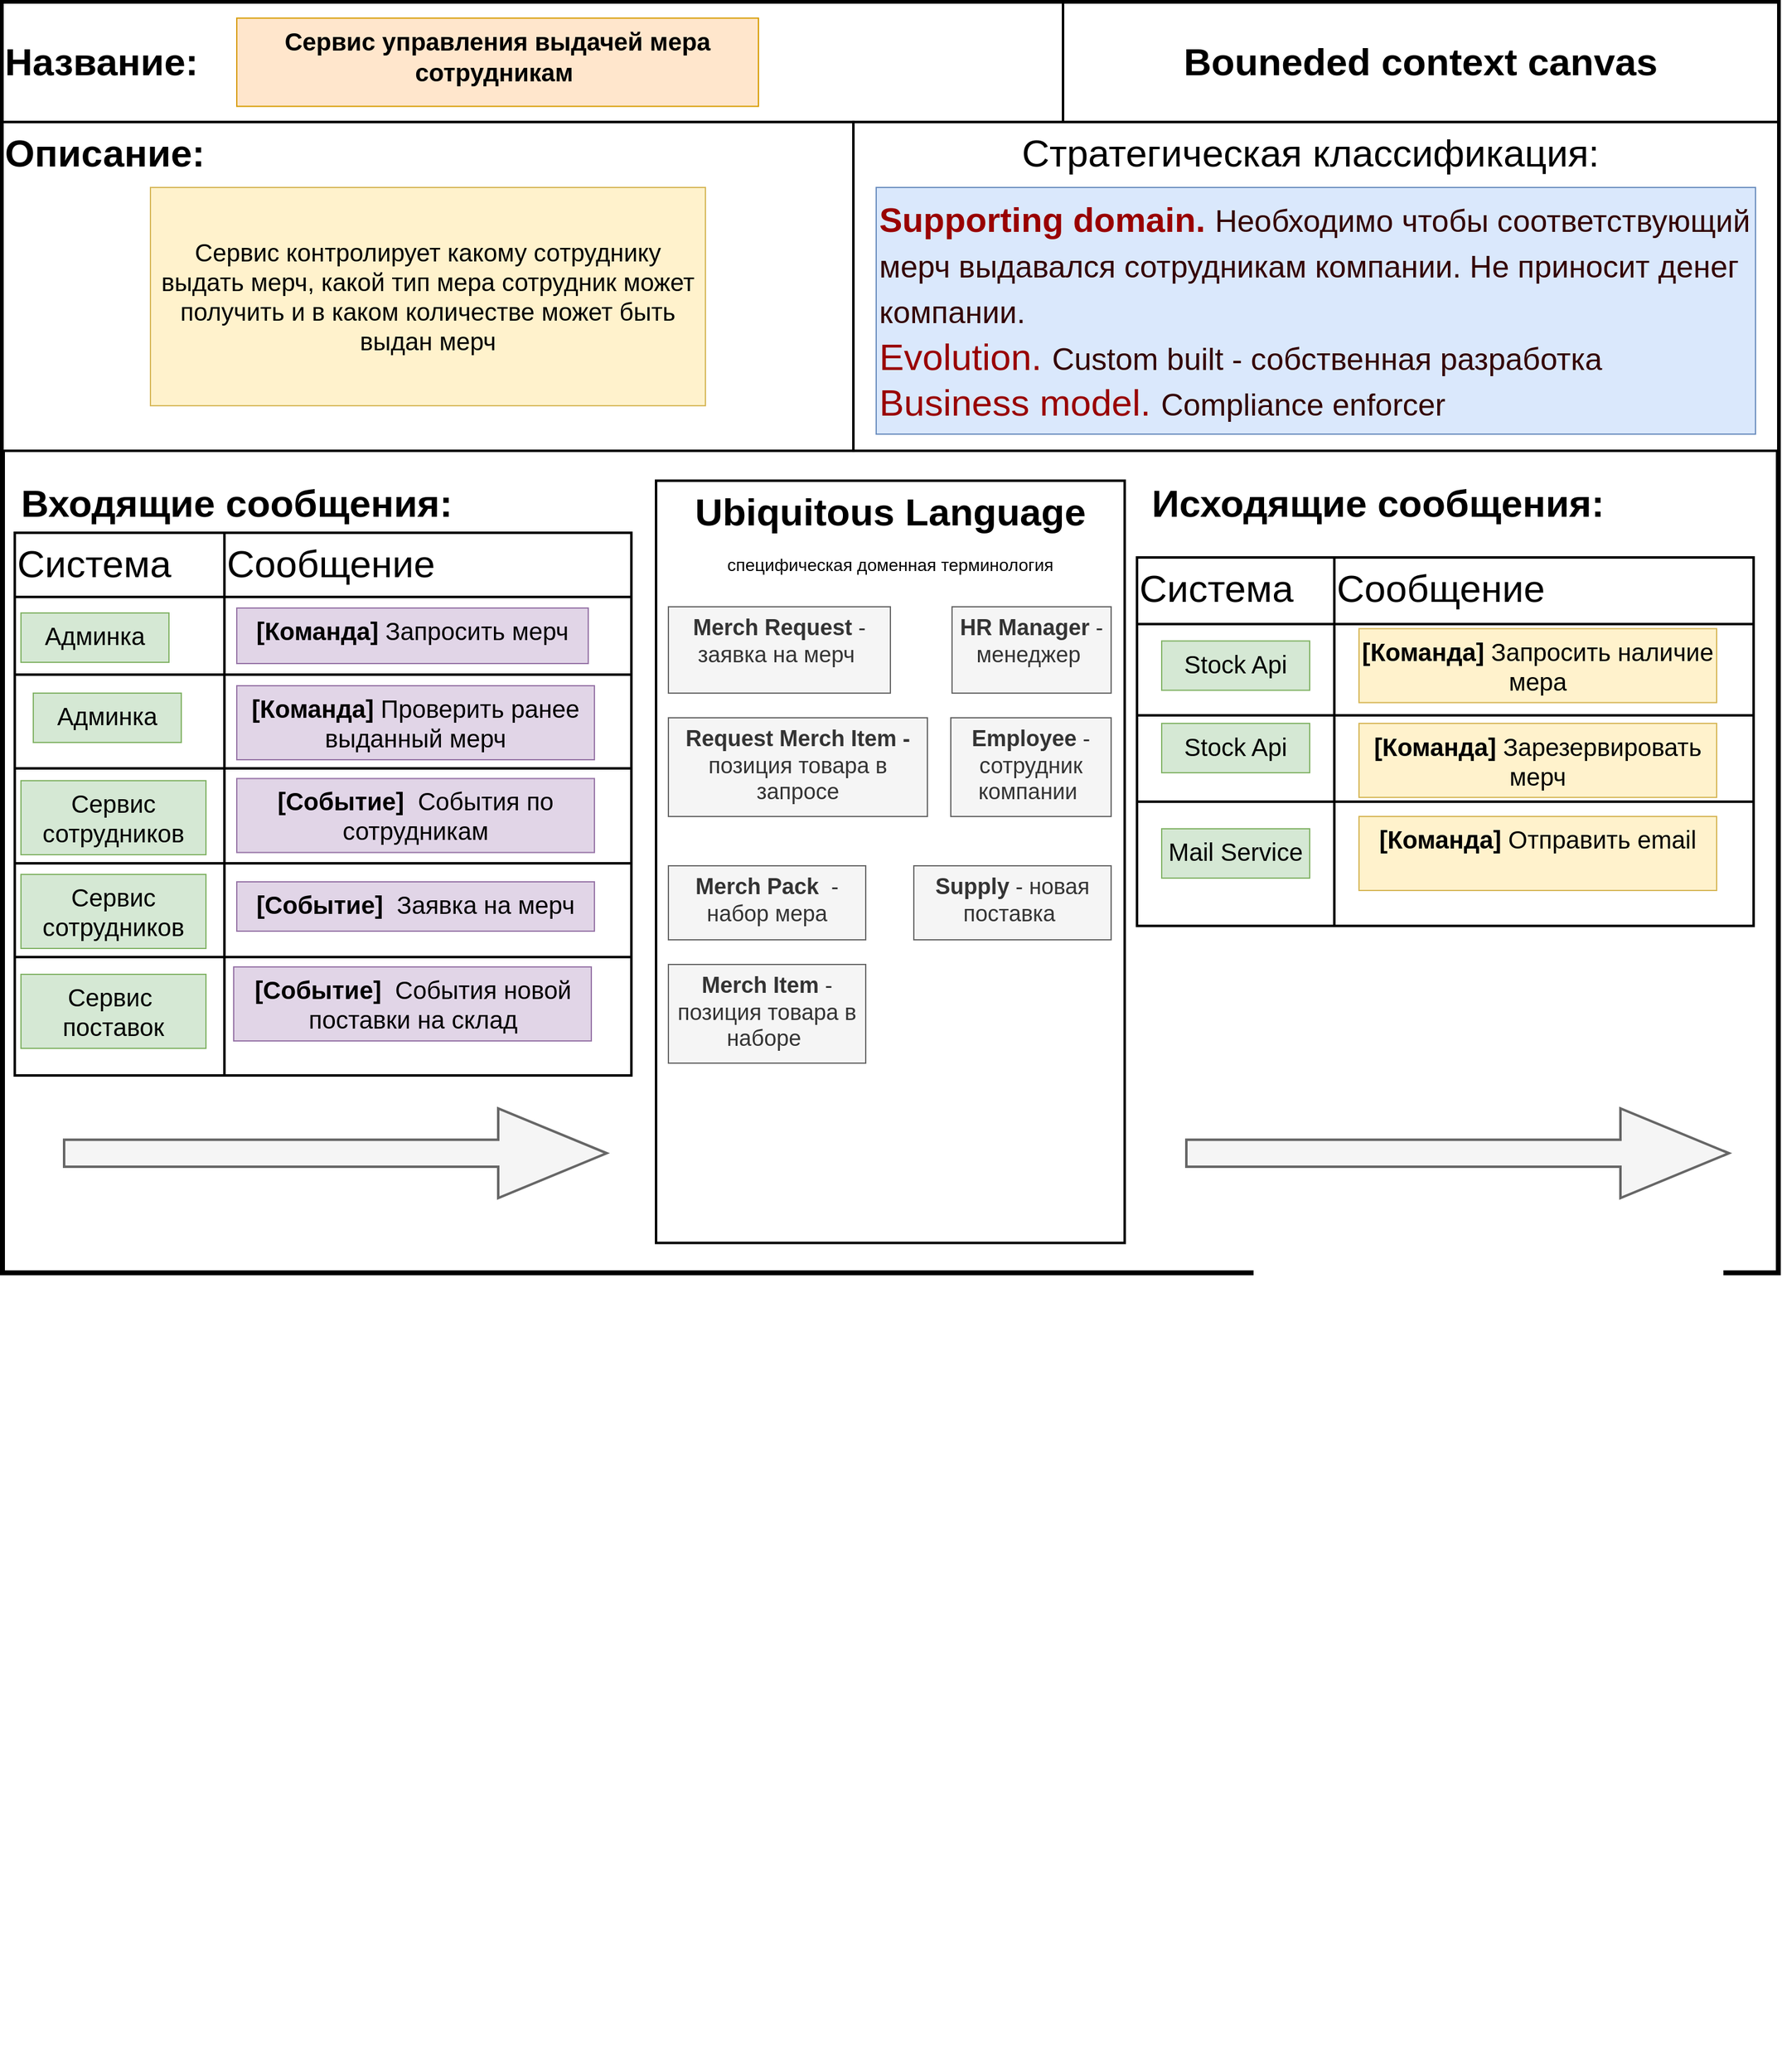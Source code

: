 <mxfile version="15.6.8" type="device"><diagram id="8OFZhzmo89h2vflNufuO" name="Page-1"><mxGraphModel dx="2037" dy="1390" grid="1" gridSize="10" guides="1" tooltips="1" connect="1" arrows="1" fold="1" page="1" pageScale="1" pageWidth="827" pageHeight="1169" math="0" shadow="0"><root><mxCell id="0"/><mxCell id="1" parent="0"/><mxCell id="C2i8B1bdvemPvVyp_Ss8-22" value="" style="group;fontSize=15;" parent="1" vertex="1" connectable="0"><mxGeometry x="120" y="50" width="1440" height="1676.84" as="geometry"/></mxCell><mxCell id="C2i8B1bdvemPvVyp_Ss8-21" value="" style="group" parent="C2i8B1bdvemPvVyp_Ss8-22" vertex="1" connectable="0"><mxGeometry width="1440" height="1676.84" as="geometry"/></mxCell><mxCell id="C2i8B1bdvemPvVyp_Ss8-2" value="" style="rounded=0;whiteSpace=wrap;html=1;strokeWidth=4;glass=0;shadow=0;sketch=0;" parent="C2i8B1bdvemPvVyp_Ss8-21" vertex="1"><mxGeometry width="1440" height="1030" as="geometry"/></mxCell><mxCell id="C2i8B1bdvemPvVyp_Ss8-10" value="" style="shape=singleArrow;whiteSpace=wrap;html=1;shadow=0;fontSize=31;strokeColor=#666666;strokeWidth=2;verticalAlign=top;fillColor=#f5f5f5;fontColor=#333333;" parent="C2i8B1bdvemPvVyp_Ss8-21" vertex="1"><mxGeometry x="50" y="896.706" width="440" height="72.706" as="geometry"/></mxCell><mxCell id="C2i8B1bdvemPvVyp_Ss8-11" value="" style="shape=singleArrow;whiteSpace=wrap;html=1;shadow=0;fontSize=31;strokeColor=#666666;strokeWidth=2;verticalAlign=top;fillColor=#f5f5f5;fontColor=#333333;" parent="C2i8B1bdvemPvVyp_Ss8-21" vertex="1"><mxGeometry x="960" y="896.706" width="440" height="72.706" as="geometry"/></mxCell><mxCell id="C2i8B1bdvemPvVyp_Ss8-14" value="&lt;b&gt;Входящие сообщения:&lt;/b&gt;" style="text;html=1;strokeColor=none;fillColor=none;align=center;verticalAlign=middle;whiteSpace=wrap;rounded=0;shadow=0;glass=0;sketch=0;fontSize=31;" parent="C2i8B1bdvemPvVyp_Ss8-21" vertex="1"><mxGeometry x="10" y="387.76" width="360" height="36.35" as="geometry"/></mxCell><mxCell id="C2i8B1bdvemPvVyp_Ss8-15" value="&lt;b&gt;Исходящие сообщения:&lt;/b&gt;" style="text;html=1;strokeColor=none;fillColor=none;align=left;verticalAlign=middle;whiteSpace=wrap;rounded=0;shadow=0;glass=0;sketch=0;fontSize=31;" parent="C2i8B1bdvemPvVyp_Ss8-21" vertex="1"><mxGeometry x="930" y="387.76" width="500" height="36.35" as="geometry"/></mxCell><mxCell id="C2i8B1bdvemPvVyp_Ss8-23" value="" style="shape=table;html=1;whiteSpace=wrap;startSize=0;container=1;collapsible=0;childLayout=tableLayout;rounded=0;shadow=0;glass=0;sketch=0;fontSize=31;strokeColor=default;strokeWidth=2;align=left;verticalAlign=top;" parent="C2i8B1bdvemPvVyp_Ss8-21" vertex="1"><mxGeometry x="10" y="430" width="500" height="440" as="geometry"/></mxCell><mxCell id="C2i8B1bdvemPvVyp_Ss8-24" value="" style="shape=partialRectangle;html=1;whiteSpace=wrap;collapsible=0;dropTarget=0;pointerEvents=0;fillColor=none;top=0;left=0;bottom=0;right=0;points=[[0,0.5],[1,0.5]];portConstraint=eastwest;rounded=0;shadow=0;glass=0;sketch=0;fontSize=31;strokeColor=default;strokeWidth=2;align=left;verticalAlign=top;" parent="C2i8B1bdvemPvVyp_Ss8-23" vertex="1"><mxGeometry width="500" height="52" as="geometry"/></mxCell><mxCell id="C2i8B1bdvemPvVyp_Ss8-25" value="Система" style="shape=partialRectangle;html=1;whiteSpace=wrap;connectable=0;fillColor=none;top=0;left=0;bottom=0;right=0;overflow=hidden;pointerEvents=1;rounded=0;shadow=0;glass=0;sketch=0;fontSize=31;strokeColor=default;strokeWidth=2;align=left;verticalAlign=top;" parent="C2i8B1bdvemPvVyp_Ss8-24" vertex="1"><mxGeometry width="170" height="52" as="geometry"><mxRectangle width="170" height="52" as="alternateBounds"/></mxGeometry></mxCell><mxCell id="C2i8B1bdvemPvVyp_Ss8-26" value="Сообщение" style="shape=partialRectangle;html=1;whiteSpace=wrap;connectable=0;fillColor=none;top=0;left=0;bottom=0;right=0;overflow=hidden;pointerEvents=1;rounded=0;shadow=0;glass=0;sketch=0;fontSize=31;strokeColor=default;strokeWidth=2;align=left;verticalAlign=top;" parent="C2i8B1bdvemPvVyp_Ss8-24" vertex="1"><mxGeometry x="170" width="330" height="52" as="geometry"><mxRectangle width="330" height="52" as="alternateBounds"/></mxGeometry></mxCell><mxCell id="C2i8B1bdvemPvVyp_Ss8-28" value="" style="shape=partialRectangle;html=1;whiteSpace=wrap;collapsible=0;dropTarget=0;pointerEvents=0;fillColor=none;top=0;left=0;bottom=0;right=0;points=[[0,0.5],[1,0.5]];portConstraint=eastwest;rounded=0;shadow=0;glass=0;sketch=0;fontSize=31;strokeColor=default;strokeWidth=2;align=left;verticalAlign=top;" parent="C2i8B1bdvemPvVyp_Ss8-23" vertex="1"><mxGeometry y="52" width="500" height="63" as="geometry"/></mxCell><mxCell id="C2i8B1bdvemPvVyp_Ss8-29" value="" style="shape=partialRectangle;html=1;whiteSpace=wrap;connectable=0;fillColor=none;top=0;left=0;bottom=0;right=0;overflow=hidden;pointerEvents=1;rounded=0;shadow=0;glass=0;sketch=0;fontSize=31;strokeColor=default;strokeWidth=2;align=left;verticalAlign=top;" parent="C2i8B1bdvemPvVyp_Ss8-28" vertex="1"><mxGeometry width="170" height="63" as="geometry"><mxRectangle width="170" height="63" as="alternateBounds"/></mxGeometry></mxCell><mxCell id="C2i8B1bdvemPvVyp_Ss8-30" value="" style="shape=partialRectangle;html=1;whiteSpace=wrap;connectable=0;fillColor=none;top=0;left=0;bottom=0;right=0;overflow=hidden;pointerEvents=1;rounded=0;shadow=0;glass=0;sketch=0;fontSize=31;strokeColor=default;strokeWidth=2;align=left;verticalAlign=top;" parent="C2i8B1bdvemPvVyp_Ss8-28" vertex="1"><mxGeometry x="170" width="330" height="63" as="geometry"><mxRectangle width="330" height="63" as="alternateBounds"/></mxGeometry></mxCell><mxCell id="C2i8B1bdvemPvVyp_Ss8-32" value="" style="shape=partialRectangle;html=1;whiteSpace=wrap;collapsible=0;dropTarget=0;pointerEvents=0;fillColor=none;top=0;left=0;bottom=0;right=0;points=[[0,0.5],[1,0.5]];portConstraint=eastwest;rounded=0;shadow=0;glass=0;sketch=0;fontSize=31;strokeColor=default;strokeWidth=2;align=left;verticalAlign=top;" parent="C2i8B1bdvemPvVyp_Ss8-23" vertex="1"><mxGeometry y="115" width="500" height="76" as="geometry"/></mxCell><mxCell id="C2i8B1bdvemPvVyp_Ss8-33" value="" style="shape=partialRectangle;html=1;whiteSpace=wrap;connectable=0;fillColor=none;top=0;left=0;bottom=0;right=0;overflow=hidden;pointerEvents=1;rounded=0;shadow=0;glass=0;sketch=0;fontSize=31;strokeColor=default;strokeWidth=2;align=left;verticalAlign=top;" parent="C2i8B1bdvemPvVyp_Ss8-32" vertex="1"><mxGeometry width="170" height="76" as="geometry"><mxRectangle width="170" height="76" as="alternateBounds"/></mxGeometry></mxCell><mxCell id="C2i8B1bdvemPvVyp_Ss8-34" value="" style="shape=partialRectangle;html=1;whiteSpace=wrap;connectable=0;fillColor=none;top=0;left=0;bottom=0;right=0;overflow=hidden;pointerEvents=1;rounded=0;shadow=0;glass=0;sketch=0;fontSize=31;strokeColor=default;strokeWidth=2;align=left;verticalAlign=top;" parent="C2i8B1bdvemPvVyp_Ss8-32" vertex="1"><mxGeometry x="170" width="330" height="76" as="geometry"><mxRectangle width="330" height="76" as="alternateBounds"/></mxGeometry></mxCell><mxCell id="o06JU5PHM2RNBA2Ku7VW-27" style="shape=partialRectangle;html=1;whiteSpace=wrap;collapsible=0;dropTarget=0;pointerEvents=0;fillColor=none;top=0;left=0;bottom=0;right=0;points=[[0,0.5],[1,0.5]];portConstraint=eastwest;rounded=0;shadow=0;glass=0;sketch=0;fontSize=31;strokeColor=default;strokeWidth=2;align=left;verticalAlign=top;" vertex="1" parent="C2i8B1bdvemPvVyp_Ss8-23"><mxGeometry y="191" width="500" height="77" as="geometry"/></mxCell><mxCell id="o06JU5PHM2RNBA2Ku7VW-28" style="shape=partialRectangle;html=1;whiteSpace=wrap;connectable=0;fillColor=none;top=0;left=0;bottom=0;right=0;overflow=hidden;pointerEvents=1;rounded=0;shadow=0;glass=0;sketch=0;fontSize=31;strokeColor=default;strokeWidth=2;align=left;verticalAlign=top;" vertex="1" parent="o06JU5PHM2RNBA2Ku7VW-27"><mxGeometry width="170" height="77" as="geometry"><mxRectangle width="170" height="77" as="alternateBounds"/></mxGeometry></mxCell><mxCell id="o06JU5PHM2RNBA2Ku7VW-29" style="shape=partialRectangle;html=1;whiteSpace=wrap;connectable=0;fillColor=none;top=0;left=0;bottom=0;right=0;overflow=hidden;pointerEvents=1;rounded=0;shadow=0;glass=0;sketch=0;fontSize=31;strokeColor=default;strokeWidth=2;align=left;verticalAlign=top;" vertex="1" parent="o06JU5PHM2RNBA2Ku7VW-27"><mxGeometry x="170" width="330" height="77" as="geometry"><mxRectangle width="330" height="77" as="alternateBounds"/></mxGeometry></mxCell><mxCell id="o06JU5PHM2RNBA2Ku7VW-33" style="shape=partialRectangle;html=1;whiteSpace=wrap;collapsible=0;dropTarget=0;pointerEvents=0;fillColor=none;top=0;left=0;bottom=0;right=0;points=[[0,0.5],[1,0.5]];portConstraint=eastwest;rounded=0;shadow=0;glass=0;sketch=0;fontSize=31;strokeColor=default;strokeWidth=2;align=left;verticalAlign=top;" vertex="1" parent="C2i8B1bdvemPvVyp_Ss8-23"><mxGeometry y="268" width="500" height="76" as="geometry"/></mxCell><mxCell id="o06JU5PHM2RNBA2Ku7VW-34" style="shape=partialRectangle;html=1;whiteSpace=wrap;connectable=0;fillColor=none;top=0;left=0;bottom=0;right=0;overflow=hidden;pointerEvents=1;rounded=0;shadow=0;glass=0;sketch=0;fontSize=31;strokeColor=default;strokeWidth=2;align=left;verticalAlign=top;" vertex="1" parent="o06JU5PHM2RNBA2Ku7VW-33"><mxGeometry width="170" height="76" as="geometry"><mxRectangle width="170" height="76" as="alternateBounds"/></mxGeometry></mxCell><mxCell id="o06JU5PHM2RNBA2Ku7VW-35" style="shape=partialRectangle;html=1;whiteSpace=wrap;connectable=0;fillColor=none;top=0;left=0;bottom=0;right=0;overflow=hidden;pointerEvents=1;rounded=0;shadow=0;glass=0;sketch=0;fontSize=31;strokeColor=default;strokeWidth=2;align=left;verticalAlign=top;" vertex="1" parent="o06JU5PHM2RNBA2Ku7VW-33"><mxGeometry x="170" width="330" height="76" as="geometry"><mxRectangle width="330" height="76" as="alternateBounds"/></mxGeometry></mxCell><mxCell id="o06JU5PHM2RNBA2Ku7VW-37" style="shape=partialRectangle;html=1;whiteSpace=wrap;collapsible=0;dropTarget=0;pointerEvents=0;fillColor=none;top=0;left=0;bottom=0;right=0;points=[[0,0.5],[1,0.5]];portConstraint=eastwest;rounded=0;shadow=0;glass=0;sketch=0;fontSize=31;strokeColor=default;strokeWidth=2;align=left;verticalAlign=top;" vertex="1" parent="C2i8B1bdvemPvVyp_Ss8-23"><mxGeometry y="344" width="500" height="96" as="geometry"/></mxCell><mxCell id="o06JU5PHM2RNBA2Ku7VW-38" style="shape=partialRectangle;html=1;whiteSpace=wrap;connectable=0;fillColor=none;top=0;left=0;bottom=0;right=0;overflow=hidden;pointerEvents=1;rounded=0;shadow=0;glass=0;sketch=0;fontSize=31;strokeColor=default;strokeWidth=2;align=left;verticalAlign=top;" vertex="1" parent="o06JU5PHM2RNBA2Ku7VW-37"><mxGeometry width="170" height="96" as="geometry"><mxRectangle width="170" height="96" as="alternateBounds"/></mxGeometry></mxCell><mxCell id="o06JU5PHM2RNBA2Ku7VW-39" style="shape=partialRectangle;html=1;whiteSpace=wrap;connectable=0;fillColor=none;top=0;left=0;bottom=0;right=0;overflow=hidden;pointerEvents=1;rounded=0;shadow=0;glass=0;sketch=0;fontSize=31;strokeColor=default;strokeWidth=2;align=left;verticalAlign=top;" vertex="1" parent="o06JU5PHM2RNBA2Ku7VW-37"><mxGeometry x="170" width="330" height="96" as="geometry"><mxRectangle width="330" height="96" as="alternateBounds"/></mxGeometry></mxCell><mxCell id="o06JU5PHM2RNBA2Ku7VW-9" value="Админка" style="rounded=0;whiteSpace=wrap;html=1;fontSize=20;align=center;verticalAlign=top;fillColor=#d5e8d4;strokeColor=#82b366;" vertex="1" parent="C2i8B1bdvemPvVyp_Ss8-21"><mxGeometry x="15" y="495" width="120" height="40" as="geometry"/></mxCell><mxCell id="o06JU5PHM2RNBA2Ku7VW-11" value="Сервис сотрудников" style="rounded=0;whiteSpace=wrap;html=1;fontSize=20;align=center;verticalAlign=top;fillColor=#d5e8d4;strokeColor=#82b366;" vertex="1" parent="C2i8B1bdvemPvVyp_Ss8-21"><mxGeometry x="15" y="631" width="150" height="60" as="geometry"/></mxCell><mxCell id="o06JU5PHM2RNBA2Ku7VW-32" value="Сервис&amp;nbsp;&lt;br&gt;поставок" style="rounded=0;whiteSpace=wrap;html=1;fontSize=20;align=center;verticalAlign=top;fillColor=#d5e8d4;strokeColor=#82b366;" vertex="1" parent="C2i8B1bdvemPvVyp_Ss8-21"><mxGeometry x="15" y="788" width="150" height="60" as="geometry"/></mxCell><mxCell id="o06JU5PHM2RNBA2Ku7VW-36" value="Админка" style="rounded=0;whiteSpace=wrap;html=1;fontSize=20;align=center;verticalAlign=top;fillColor=#d5e8d4;strokeColor=#82b366;" vertex="1" parent="C2i8B1bdvemPvVyp_Ss8-21"><mxGeometry x="25" y="560" width="120" height="40" as="geometry"/></mxCell><mxCell id="o06JU5PHM2RNBA2Ku7VW-40" value="Сервис сотрудников" style="rounded=0;whiteSpace=wrap;html=1;fontSize=20;align=center;verticalAlign=top;fillColor=#d5e8d4;strokeColor=#82b366;" vertex="1" parent="C2i8B1bdvemPvVyp_Ss8-21"><mxGeometry x="15" y="707" width="150" height="60" as="geometry"/></mxCell><mxCell id="o06JU5PHM2RNBA2Ku7VW-41" value="&lt;b&gt;[Команда]&lt;/b&gt; Запросить мерч" style="rounded=0;whiteSpace=wrap;html=1;fontSize=20;align=center;verticalAlign=top;fillColor=#e1d5e7;strokeColor=#9673a6;" vertex="1" parent="C2i8B1bdvemPvVyp_Ss8-21"><mxGeometry x="190" y="491" width="285" height="45" as="geometry"/></mxCell><mxCell id="o06JU5PHM2RNBA2Ku7VW-42" value="&lt;b&gt;[Команда]&lt;/b&gt; Проверить ранее выданный мерч" style="rounded=0;whiteSpace=wrap;html=1;fontSize=20;align=center;verticalAlign=top;fillColor=#e1d5e7;strokeColor=#9673a6;" vertex="1" parent="C2i8B1bdvemPvVyp_Ss8-21"><mxGeometry x="190" y="554" width="290" height="60" as="geometry"/></mxCell><mxCell id="o06JU5PHM2RNBA2Ku7VW-31" value="&lt;b&gt;[Событие]&lt;/b&gt;&amp;nbsp; События по сотрудникам" style="rounded=0;whiteSpace=wrap;html=1;fontSize=20;align=center;verticalAlign=top;fillColor=#e1d5e7;strokeColor=#9673a6;" vertex="1" parent="C2i8B1bdvemPvVyp_Ss8-21"><mxGeometry x="190" y="629.24" width="290" height="60" as="geometry"/></mxCell><mxCell id="o06JU5PHM2RNBA2Ku7VW-43" value="&lt;b&gt;[Событие]&lt;/b&gt;&amp;nbsp; События новой поставки на склад" style="rounded=0;whiteSpace=wrap;html=1;fontSize=20;align=center;verticalAlign=top;fillColor=#e1d5e7;strokeColor=#9673a6;" vertex="1" parent="C2i8B1bdvemPvVyp_Ss8-21"><mxGeometry x="187.5" y="782" width="290" height="60" as="geometry"/></mxCell><mxCell id="o06JU5PHM2RNBA2Ku7VW-44" value="&lt;b&gt;[Событие]&lt;/b&gt;&amp;nbsp; Заявка на мерч" style="rounded=0;whiteSpace=wrap;html=1;fontSize=20;align=center;verticalAlign=top;fillColor=#e1d5e7;strokeColor=#9673a6;" vertex="1" parent="C2i8B1bdvemPvVyp_Ss8-21"><mxGeometry x="190" y="713" width="290" height="40" as="geometry"/></mxCell><mxCell id="C2i8B1bdvemPvVyp_Ss8-36" value="" style="shape=table;html=1;whiteSpace=wrap;startSize=0;container=1;collapsible=0;childLayout=tableLayout;rounded=0;shadow=0;glass=0;sketch=0;fontSize=31;strokeColor=default;strokeWidth=2;align=left;verticalAlign=top;" parent="C2i8B1bdvemPvVyp_Ss8-21" vertex="1"><mxGeometry x="920" y="450.004" width="500" height="298.8" as="geometry"/></mxCell><mxCell id="C2i8B1bdvemPvVyp_Ss8-37" value="" style="shape=partialRectangle;html=1;whiteSpace=wrap;collapsible=0;dropTarget=0;pointerEvents=0;fillColor=none;top=0;left=0;bottom=0;right=0;points=[[0,0.5],[1,0.5]];portConstraint=eastwest;rounded=0;shadow=0;glass=0;sketch=0;fontSize=31;strokeColor=default;strokeWidth=2;align=left;verticalAlign=top;" parent="C2i8B1bdvemPvVyp_Ss8-36" vertex="1"><mxGeometry width="500" height="54" as="geometry"/></mxCell><mxCell id="C2i8B1bdvemPvVyp_Ss8-38" value="Система" style="shape=partialRectangle;html=1;whiteSpace=wrap;connectable=0;fillColor=none;top=0;left=0;bottom=0;right=0;overflow=hidden;pointerEvents=1;rounded=0;shadow=0;glass=0;sketch=0;fontSize=31;strokeColor=default;strokeWidth=2;align=left;verticalAlign=top;" parent="C2i8B1bdvemPvVyp_Ss8-37" vertex="1"><mxGeometry width="160" height="54" as="geometry"><mxRectangle width="160" height="54" as="alternateBounds"/></mxGeometry></mxCell><mxCell id="C2i8B1bdvemPvVyp_Ss8-39" value="Сообщение" style="shape=partialRectangle;html=1;whiteSpace=wrap;connectable=0;fillColor=none;top=0;left=0;bottom=0;right=0;overflow=hidden;pointerEvents=1;rounded=0;shadow=0;glass=0;sketch=0;fontSize=31;strokeColor=default;strokeWidth=2;align=left;verticalAlign=top;" parent="C2i8B1bdvemPvVyp_Ss8-37" vertex="1"><mxGeometry x="160" width="340" height="54" as="geometry"><mxRectangle width="340" height="54" as="alternateBounds"/></mxGeometry></mxCell><mxCell id="C2i8B1bdvemPvVyp_Ss8-40" value="" style="shape=partialRectangle;html=1;whiteSpace=wrap;collapsible=0;dropTarget=0;pointerEvents=0;fillColor=none;top=0;left=0;bottom=0;right=0;points=[[0,0.5],[1,0.5]];portConstraint=eastwest;rounded=0;shadow=0;glass=0;sketch=0;fontSize=31;strokeColor=default;strokeWidth=2;align=left;verticalAlign=top;" parent="C2i8B1bdvemPvVyp_Ss8-36" vertex="1"><mxGeometry y="54" width="500" height="74" as="geometry"/></mxCell><mxCell id="C2i8B1bdvemPvVyp_Ss8-41" value="" style="shape=partialRectangle;html=1;whiteSpace=wrap;connectable=0;fillColor=none;top=0;left=0;bottom=0;right=0;overflow=hidden;pointerEvents=1;rounded=0;shadow=0;glass=0;sketch=0;fontSize=31;strokeColor=default;strokeWidth=2;align=left;verticalAlign=top;" parent="C2i8B1bdvemPvVyp_Ss8-40" vertex="1"><mxGeometry width="160" height="74" as="geometry"><mxRectangle width="160" height="74" as="alternateBounds"/></mxGeometry></mxCell><mxCell id="C2i8B1bdvemPvVyp_Ss8-42" value="" style="shape=partialRectangle;html=1;whiteSpace=wrap;connectable=0;fillColor=none;top=0;left=0;bottom=0;right=0;overflow=hidden;pointerEvents=1;rounded=0;shadow=0;glass=0;sketch=0;fontSize=31;strokeColor=default;strokeWidth=2;align=left;verticalAlign=top;" parent="C2i8B1bdvemPvVyp_Ss8-40" vertex="1"><mxGeometry x="160" width="340" height="74" as="geometry"><mxRectangle width="340" height="74" as="alternateBounds"/></mxGeometry></mxCell><mxCell id="C2i8B1bdvemPvVyp_Ss8-43" value="" style="shape=partialRectangle;html=1;whiteSpace=wrap;collapsible=0;dropTarget=0;pointerEvents=0;fillColor=none;top=0;left=0;bottom=0;right=0;points=[[0,0.5],[1,0.5]];portConstraint=eastwest;rounded=0;shadow=0;glass=0;sketch=0;fontSize=31;strokeColor=default;strokeWidth=2;align=left;verticalAlign=top;" parent="C2i8B1bdvemPvVyp_Ss8-36" vertex="1"><mxGeometry y="128" width="500" height="70" as="geometry"/></mxCell><mxCell id="C2i8B1bdvemPvVyp_Ss8-44" value="" style="shape=partialRectangle;html=1;whiteSpace=wrap;connectable=0;fillColor=none;top=0;left=0;bottom=0;right=0;overflow=hidden;pointerEvents=1;rounded=0;shadow=0;glass=0;sketch=0;fontSize=31;strokeColor=default;strokeWidth=2;align=left;verticalAlign=top;" parent="C2i8B1bdvemPvVyp_Ss8-43" vertex="1"><mxGeometry width="160" height="70" as="geometry"><mxRectangle width="160" height="70" as="alternateBounds"/></mxGeometry></mxCell><mxCell id="C2i8B1bdvemPvVyp_Ss8-45" value="" style="shape=partialRectangle;html=1;whiteSpace=wrap;connectable=0;fillColor=none;top=0;left=0;bottom=0;right=0;overflow=hidden;pointerEvents=1;rounded=0;shadow=0;glass=0;sketch=0;fontSize=31;strokeColor=default;strokeWidth=2;align=left;verticalAlign=top;" parent="C2i8B1bdvemPvVyp_Ss8-43" vertex="1"><mxGeometry x="160" width="340" height="70" as="geometry"><mxRectangle width="340" height="70" as="alternateBounds"/></mxGeometry></mxCell><mxCell id="o06JU5PHM2RNBA2Ku7VW-48" style="shape=partialRectangle;html=1;whiteSpace=wrap;collapsible=0;dropTarget=0;pointerEvents=0;fillColor=none;top=0;left=0;bottom=0;right=0;points=[[0,0.5],[1,0.5]];portConstraint=eastwest;rounded=0;shadow=0;glass=0;sketch=0;fontSize=31;strokeColor=default;strokeWidth=2;align=left;verticalAlign=top;" vertex="1" parent="C2i8B1bdvemPvVyp_Ss8-36"><mxGeometry y="198" width="500" height="101" as="geometry"/></mxCell><mxCell id="o06JU5PHM2RNBA2Ku7VW-49" style="shape=partialRectangle;html=1;whiteSpace=wrap;connectable=0;fillColor=none;top=0;left=0;bottom=0;right=0;overflow=hidden;pointerEvents=1;rounded=0;shadow=0;glass=0;sketch=0;fontSize=31;strokeColor=default;strokeWidth=2;align=left;verticalAlign=top;" vertex="1" parent="o06JU5PHM2RNBA2Ku7VW-48"><mxGeometry width="160" height="101" as="geometry"><mxRectangle width="160" height="101" as="alternateBounds"/></mxGeometry></mxCell><mxCell id="o06JU5PHM2RNBA2Ku7VW-50" style="shape=partialRectangle;html=1;whiteSpace=wrap;connectable=0;fillColor=none;top=0;left=0;bottom=0;right=0;overflow=hidden;pointerEvents=1;rounded=0;shadow=0;glass=0;sketch=0;fontSize=31;strokeColor=default;strokeWidth=2;align=left;verticalAlign=top;" vertex="1" parent="o06JU5PHM2RNBA2Ku7VW-48"><mxGeometry x="160" width="340" height="101" as="geometry"><mxRectangle width="340" height="101" as="alternateBounds"/></mxGeometry></mxCell><mxCell id="o06JU5PHM2RNBA2Ku7VW-45" value="Stock Api" style="rounded=0;whiteSpace=wrap;html=1;fontSize=20;align=center;verticalAlign=top;fillColor=#d5e8d4;strokeColor=#82b366;" vertex="1" parent="C2i8B1bdvemPvVyp_Ss8-21"><mxGeometry x="940" y="517.71" width="120" height="40" as="geometry"/></mxCell><mxCell id="o06JU5PHM2RNBA2Ku7VW-47" value="Stock Api" style="rounded=0;whiteSpace=wrap;html=1;fontSize=20;align=center;verticalAlign=top;fillColor=#d5e8d4;strokeColor=#82b366;" vertex="1" parent="C2i8B1bdvemPvVyp_Ss8-21"><mxGeometry x="940" y="584.55" width="120" height="40" as="geometry"/></mxCell><mxCell id="o06JU5PHM2RNBA2Ku7VW-46" value="&lt;b&gt;[Команда]&lt;/b&gt;&amp;nbsp;Запросить наличие мера" style="rounded=0;whiteSpace=wrap;html=1;fontSize=20;align=center;verticalAlign=top;fillColor=#fff2cc;strokeColor=#d6b656;" vertex="1" parent="C2i8B1bdvemPvVyp_Ss8-21"><mxGeometry x="1100" y="507.71" width="290" height="60" as="geometry"/></mxCell><mxCell id="o06JU5PHM2RNBA2Ku7VW-51" value="Mail Service" style="rounded=0;whiteSpace=wrap;html=1;fontSize=20;align=center;verticalAlign=top;fillColor=#d5e8d4;strokeColor=#82b366;" vertex="1" parent="C2i8B1bdvemPvVyp_Ss8-21"><mxGeometry x="940" y="670" width="120" height="40" as="geometry"/></mxCell><mxCell id="o06JU5PHM2RNBA2Ku7VW-52" value="&lt;b&gt;[Команда]&lt;/b&gt;&amp;nbsp;Зарезервировать мерч" style="rounded=0;whiteSpace=wrap;html=1;fontSize=20;align=center;verticalAlign=top;fillColor=#fff2cc;strokeColor=#d6b656;" vertex="1" parent="C2i8B1bdvemPvVyp_Ss8-21"><mxGeometry x="1100" y="584.55" width="290" height="60" as="geometry"/></mxCell><mxCell id="o06JU5PHM2RNBA2Ku7VW-53" value="&lt;b&gt;[Команда]&lt;/b&gt;&amp;nbsp;Отправить email" style="rounded=0;whiteSpace=wrap;html=1;fontSize=20;align=center;verticalAlign=top;fillColor=#fff2cc;strokeColor=#d6b656;" vertex="1" parent="C2i8B1bdvemPvVyp_Ss8-21"><mxGeometry x="1100" y="660" width="290" height="60" as="geometry"/></mxCell><mxCell id="C2i8B1bdvemPvVyp_Ss8-9" value="&lt;b&gt;Ubiquitous Language&lt;/b&gt;&lt;br&gt;&lt;font style=&quot;font-size: 14px&quot;&gt;специфическая доменная терминология&lt;/font&gt;" style="rounded=0;whiteSpace=wrap;html=1;shadow=0;strokeColor=default;strokeWidth=2;verticalAlign=top;fontSize=31;fontStyle=0" parent="C2i8B1bdvemPvVyp_Ss8-22" vertex="1"><mxGeometry x="530" y="387.765" width="380" height="618" as="geometry"/></mxCell><mxCell id="C2i8B1bdvemPvVyp_Ss8-19" value="" style="group" parent="C2i8B1bdvemPvVyp_Ss8-22" vertex="1" connectable="0"><mxGeometry width="1440" height="363.529" as="geometry"/></mxCell><mxCell id="C2i8B1bdvemPvVyp_Ss8-5" value="" style="group;strokeColor=none;shadow=0;align=left;" parent="C2i8B1bdvemPvVyp_Ss8-19" vertex="1" connectable="0"><mxGeometry width="1440" height="96.941" as="geometry"/></mxCell><mxCell id="C2i8B1bdvemPvVyp_Ss8-17" value="" style="group" parent="C2i8B1bdvemPvVyp_Ss8-5" vertex="1" connectable="0"><mxGeometry width="1440" height="96.941" as="geometry"/></mxCell><mxCell id="C2i8B1bdvemPvVyp_Ss8-4" value="&lt;font style=&quot;font-size: 31px&quot;&gt;&lt;b&gt;Bouneded context canvas&lt;/b&gt;&lt;/font&gt;" style="rounded=0;whiteSpace=wrap;html=1;strokeWidth=2;strokeColor=default;" parent="C2i8B1bdvemPvVyp_Ss8-17" vertex="1"><mxGeometry x="860" width="580" height="96.941" as="geometry"/></mxCell><mxCell id="C2i8B1bdvemPvVyp_Ss8-16" value="" style="group" parent="C2i8B1bdvemPvVyp_Ss8-17" vertex="1" connectable="0"><mxGeometry width="860.0" height="96.941" as="geometry"/></mxCell><mxCell id="C2i8B1bdvemPvVyp_Ss8-3" value="&lt;b&gt;&lt;font style=&quot;font-size: 31px&quot;&gt;Название:&amp;nbsp;&lt;/font&gt;&lt;/b&gt;" style="rounded=0;whiteSpace=wrap;html=1;strokeWidth=2;align=left;" parent="C2i8B1bdvemPvVyp_Ss8-16" vertex="1"><mxGeometry width="860.0" height="96.941" as="geometry"/></mxCell><mxCell id="o06JU5PHM2RNBA2Ku7VW-8" value="&lt;div&gt;&lt;b&gt;&lt;font style=&quot;font-size: 20px&quot;&gt;Сервис управления выдачей мера сотрудникам&amp;nbsp;&lt;/font&gt;&lt;/b&gt;&lt;/div&gt;" style="rounded=0;whiteSpace=wrap;html=1;fontSize=18;align=center;verticalAlign=top;fillColor=#ffe6cc;strokeColor=#d79b00;" vertex="1" parent="C2i8B1bdvemPvVyp_Ss8-16"><mxGeometry x="190" y="12.71" width="423" height="71.53" as="geometry"/></mxCell><mxCell id="C2i8B1bdvemPvVyp_Ss8-8" value="&lt;font style=&quot;font-size: 31px&quot;&gt;Стратегическая классификация:&amp;nbsp;&lt;/font&gt;" style="rounded=0;whiteSpace=wrap;html=1;shadow=0;strokeColor=default;strokeWidth=2;verticalAlign=top;spacingRight=0;spacing=2;sketch=0;" parent="C2i8B1bdvemPvVyp_Ss8-19" vertex="1"><mxGeometry x="690" y="96.941" width="750" height="266.588" as="geometry"/></mxCell><mxCell id="C2i8B1bdvemPvVyp_Ss8-18" value="" style="group" parent="C2i8B1bdvemPvVyp_Ss8-19" vertex="1" connectable="0"><mxGeometry y="96.941" width="690" height="266.588" as="geometry"/></mxCell><mxCell id="C2i8B1bdvemPvVyp_Ss8-7" value="&lt;font style=&quot;font-size: 31px&quot;&gt;&lt;b&gt;Описание:&lt;/b&gt;&lt;/font&gt;" style="rounded=0;whiteSpace=wrap;html=1;shadow=0;strokeColor=default;strokeWidth=2;align=left;verticalAlign=top;" parent="C2i8B1bdvemPvVyp_Ss8-18" vertex="1"><mxGeometry width="690" height="266.588" as="geometry"/></mxCell><mxCell id="o06JU5PHM2RNBA2Ku7VW-54" value="Сервис контролирует какому сотруднику выдать мерч, какой тип мера сотрудник может получить и в каком количестве может быть выдан мерч" style="rounded=0;whiteSpace=wrap;html=1;fontSize=20;align=center;verticalAlign=middle;fillColor=#fff2cc;strokeColor=#d6b656;" vertex="1" parent="C2i8B1bdvemPvVyp_Ss8-18"><mxGeometry x="120" y="53.06" width="450" height="176.94" as="geometry"/></mxCell><mxCell id="HIC7lZ4OM-H-9Ils8Dxd-2" value="&lt;font color=&quot;#990000&quot; style=&quot;font-weight: bold ; font-size: 28px&quot;&gt;Supporting domain. &lt;/font&gt;&lt;font&gt;&lt;font color=&quot;#330000&quot; style=&quot;font-size: 25px&quot;&gt;Необходимо чтобы соответствующий мерч выдавался сотрудникам компании. Не приносит денег компании.&lt;/font&gt;&lt;br&gt;&lt;/font&gt;&lt;span style=&quot;color: rgb(153 , 0 , 0) ; font-size: 30px&quot;&gt;Evolution. &lt;/span&gt;&lt;font&gt;&lt;font color=&quot;#330000&quot;&gt;&lt;span style=&quot;font-size: 25px&quot;&gt;Custom built - собственная разработка&lt;/span&gt;&lt;/font&gt;&lt;br&gt;&lt;span style=&quot;color: rgb(153 , 0 , 0) ; font-size: 30px&quot;&gt;Business model.&amp;nbsp;&lt;/span&gt;&lt;font color=&quot;#330000&quot;&gt;&lt;span style=&quot;font-size: 25px&quot;&gt;Compliance&amp;nbsp;&lt;/span&gt;&lt;span style=&quot;font-size: 25px&quot;&gt;enforcer&lt;/span&gt;&lt;/font&gt;&lt;br&gt;&lt;/font&gt;" style="text;html=1;strokeColor=#6c8ebf;fillColor=#dae8fc;align=left;verticalAlign=top;whiteSpace=wrap;rounded=0;shadow=0;fontSize=31;" parent="C2i8B1bdvemPvVyp_Ss8-19" vertex="1"><mxGeometry x="708.5" y="150" width="713" height="200" as="geometry"/></mxCell><mxCell id="C2i8B1bdvemPvVyp_Ss8-46" value="&lt;font style=&quot;font-size: 18px;&quot;&gt;&lt;b style=&quot;font-size: 18px;&quot;&gt;Merch Request &lt;/b&gt;- заявка на мерч&amp;nbsp;&lt;/font&gt;" style="text;html=1;strokeColor=#666666;fillColor=#f5f5f5;align=center;verticalAlign=top;whiteSpace=wrap;rounded=0;shadow=0;glass=0;sketch=0;fontSize=18;fontColor=#333333;" parent="C2i8B1bdvemPvVyp_Ss8-22" vertex="1"><mxGeometry x="540" y="490" width="180" height="70" as="geometry"/></mxCell><mxCell id="o06JU5PHM2RNBA2Ku7VW-1" value="&lt;font style=&quot;font-size: 18px;&quot;&gt;&lt;b style=&quot;font-size: 18px;&quot;&gt;Request&amp;nbsp;&lt;/b&gt;&lt;b style=&quot;font-size: 18px;&quot;&gt;Merch Item - &lt;/b&gt;позиция товара в запросе&lt;/font&gt;" style="text;html=1;strokeColor=#666666;fillColor=#f5f5f5;align=center;verticalAlign=top;whiteSpace=wrap;rounded=0;shadow=0;glass=0;sketch=0;fontSize=18;fontColor=#333333;" vertex="1" parent="C2i8B1bdvemPvVyp_Ss8-22"><mxGeometry x="540" y="580" width="210" height="80" as="geometry"/></mxCell><mxCell id="o06JU5PHM2RNBA2Ku7VW-2" value="&lt;font style=&quot;font-size: 18px;&quot;&gt;&lt;b style=&quot;font-size: 18px;&quot;&gt;Merch Pack &amp;nbsp;&lt;/b&gt;&lt;span style=&quot;font-size: 18px;&quot;&gt;- набор&amp;nbsp;&lt;/span&gt;&lt;/font&gt;&lt;font style=&quot;font-size: 18px;&quot;&gt;мера&lt;/font&gt;" style="text;html=1;strokeColor=#666666;fillColor=#f5f5f5;align=center;verticalAlign=top;whiteSpace=wrap;rounded=0;shadow=0;glass=0;sketch=0;fontSize=18;fontColor=#333333;" vertex="1" parent="C2i8B1bdvemPvVyp_Ss8-22"><mxGeometry x="540" y="700" width="160" height="60" as="geometry"/></mxCell><mxCell id="o06JU5PHM2RNBA2Ku7VW-3" value="&lt;font style=&quot;font-size: 18px;&quot;&gt;&lt;b style=&quot;font-size: 18px;&quot;&gt;Merch Item &lt;/b&gt;&lt;span style=&quot;font-size: 18px;&quot;&gt;- позиция товара в наборе&lt;/span&gt;&lt;b style=&quot;font-size: 18px;&quot;&gt;&amp;nbsp;&lt;/b&gt;&lt;/font&gt;" style="text;html=1;strokeColor=#666666;fillColor=#f5f5f5;align=center;verticalAlign=top;whiteSpace=wrap;rounded=0;shadow=0;glass=0;sketch=0;fontSize=18;fontColor=#333333;" vertex="1" parent="C2i8B1bdvemPvVyp_Ss8-22"><mxGeometry x="540" y="780" width="160" height="80" as="geometry"/></mxCell><mxCell id="o06JU5PHM2RNBA2Ku7VW-5" value="&lt;font style=&quot;font-size: 18px;&quot;&gt;&lt;b style=&quot;font-size: 18px;&quot;&gt;HR Manager&amp;nbsp;&lt;/b&gt;&lt;span style=&quot;font-size: 18px;&quot;&gt;- менеджер&lt;/span&gt;&lt;b style=&quot;font-size: 18px;&quot;&gt;&amp;nbsp;&lt;/b&gt;&lt;/font&gt;" style="text;html=1;strokeColor=#666666;fillColor=#f5f5f5;align=center;verticalAlign=top;whiteSpace=wrap;rounded=0;shadow=0;glass=0;sketch=0;fontSize=18;fontColor=#333333;" vertex="1" parent="C2i8B1bdvemPvVyp_Ss8-22"><mxGeometry x="770" y="490" width="129" height="70" as="geometry"/></mxCell><mxCell id="o06JU5PHM2RNBA2Ku7VW-4" value="&lt;font style=&quot;font-size: 18px;&quot;&gt;&lt;b style=&quot;font-size: 18px;&quot;&gt;Employee&amp;nbsp;&lt;/b&gt;&lt;span style=&quot;font-size: 18px;&quot;&gt;- сотрудник компании&lt;/span&gt;&lt;b style=&quot;font-size: 18px;&quot;&gt;&amp;nbsp;&lt;/b&gt;&lt;/font&gt;" style="text;html=1;strokeColor=#666666;fillColor=#f5f5f5;align=center;verticalAlign=top;whiteSpace=wrap;rounded=0;shadow=0;glass=0;sketch=0;fontSize=18;fontColor=#333333;" vertex="1" parent="C2i8B1bdvemPvVyp_Ss8-22"><mxGeometry x="769" y="580" width="130" height="80" as="geometry"/></mxCell><mxCell id="o06JU5PHM2RNBA2Ku7VW-7" value="&lt;b&gt;Supply&amp;nbsp;&lt;/b&gt;- новая поставка&lt;b&gt;&amp;nbsp;&lt;/b&gt;" style="text;html=1;strokeColor=#666666;fillColor=#f5f5f5;align=center;verticalAlign=top;whiteSpace=wrap;rounded=0;shadow=0;glass=0;sketch=0;fontSize=18;fontColor=#333333;" vertex="1" parent="C2i8B1bdvemPvVyp_Ss8-22"><mxGeometry x="739" y="700" width="160" height="60" as="geometry"/></mxCell></root></mxGraphModel></diagram></mxfile>